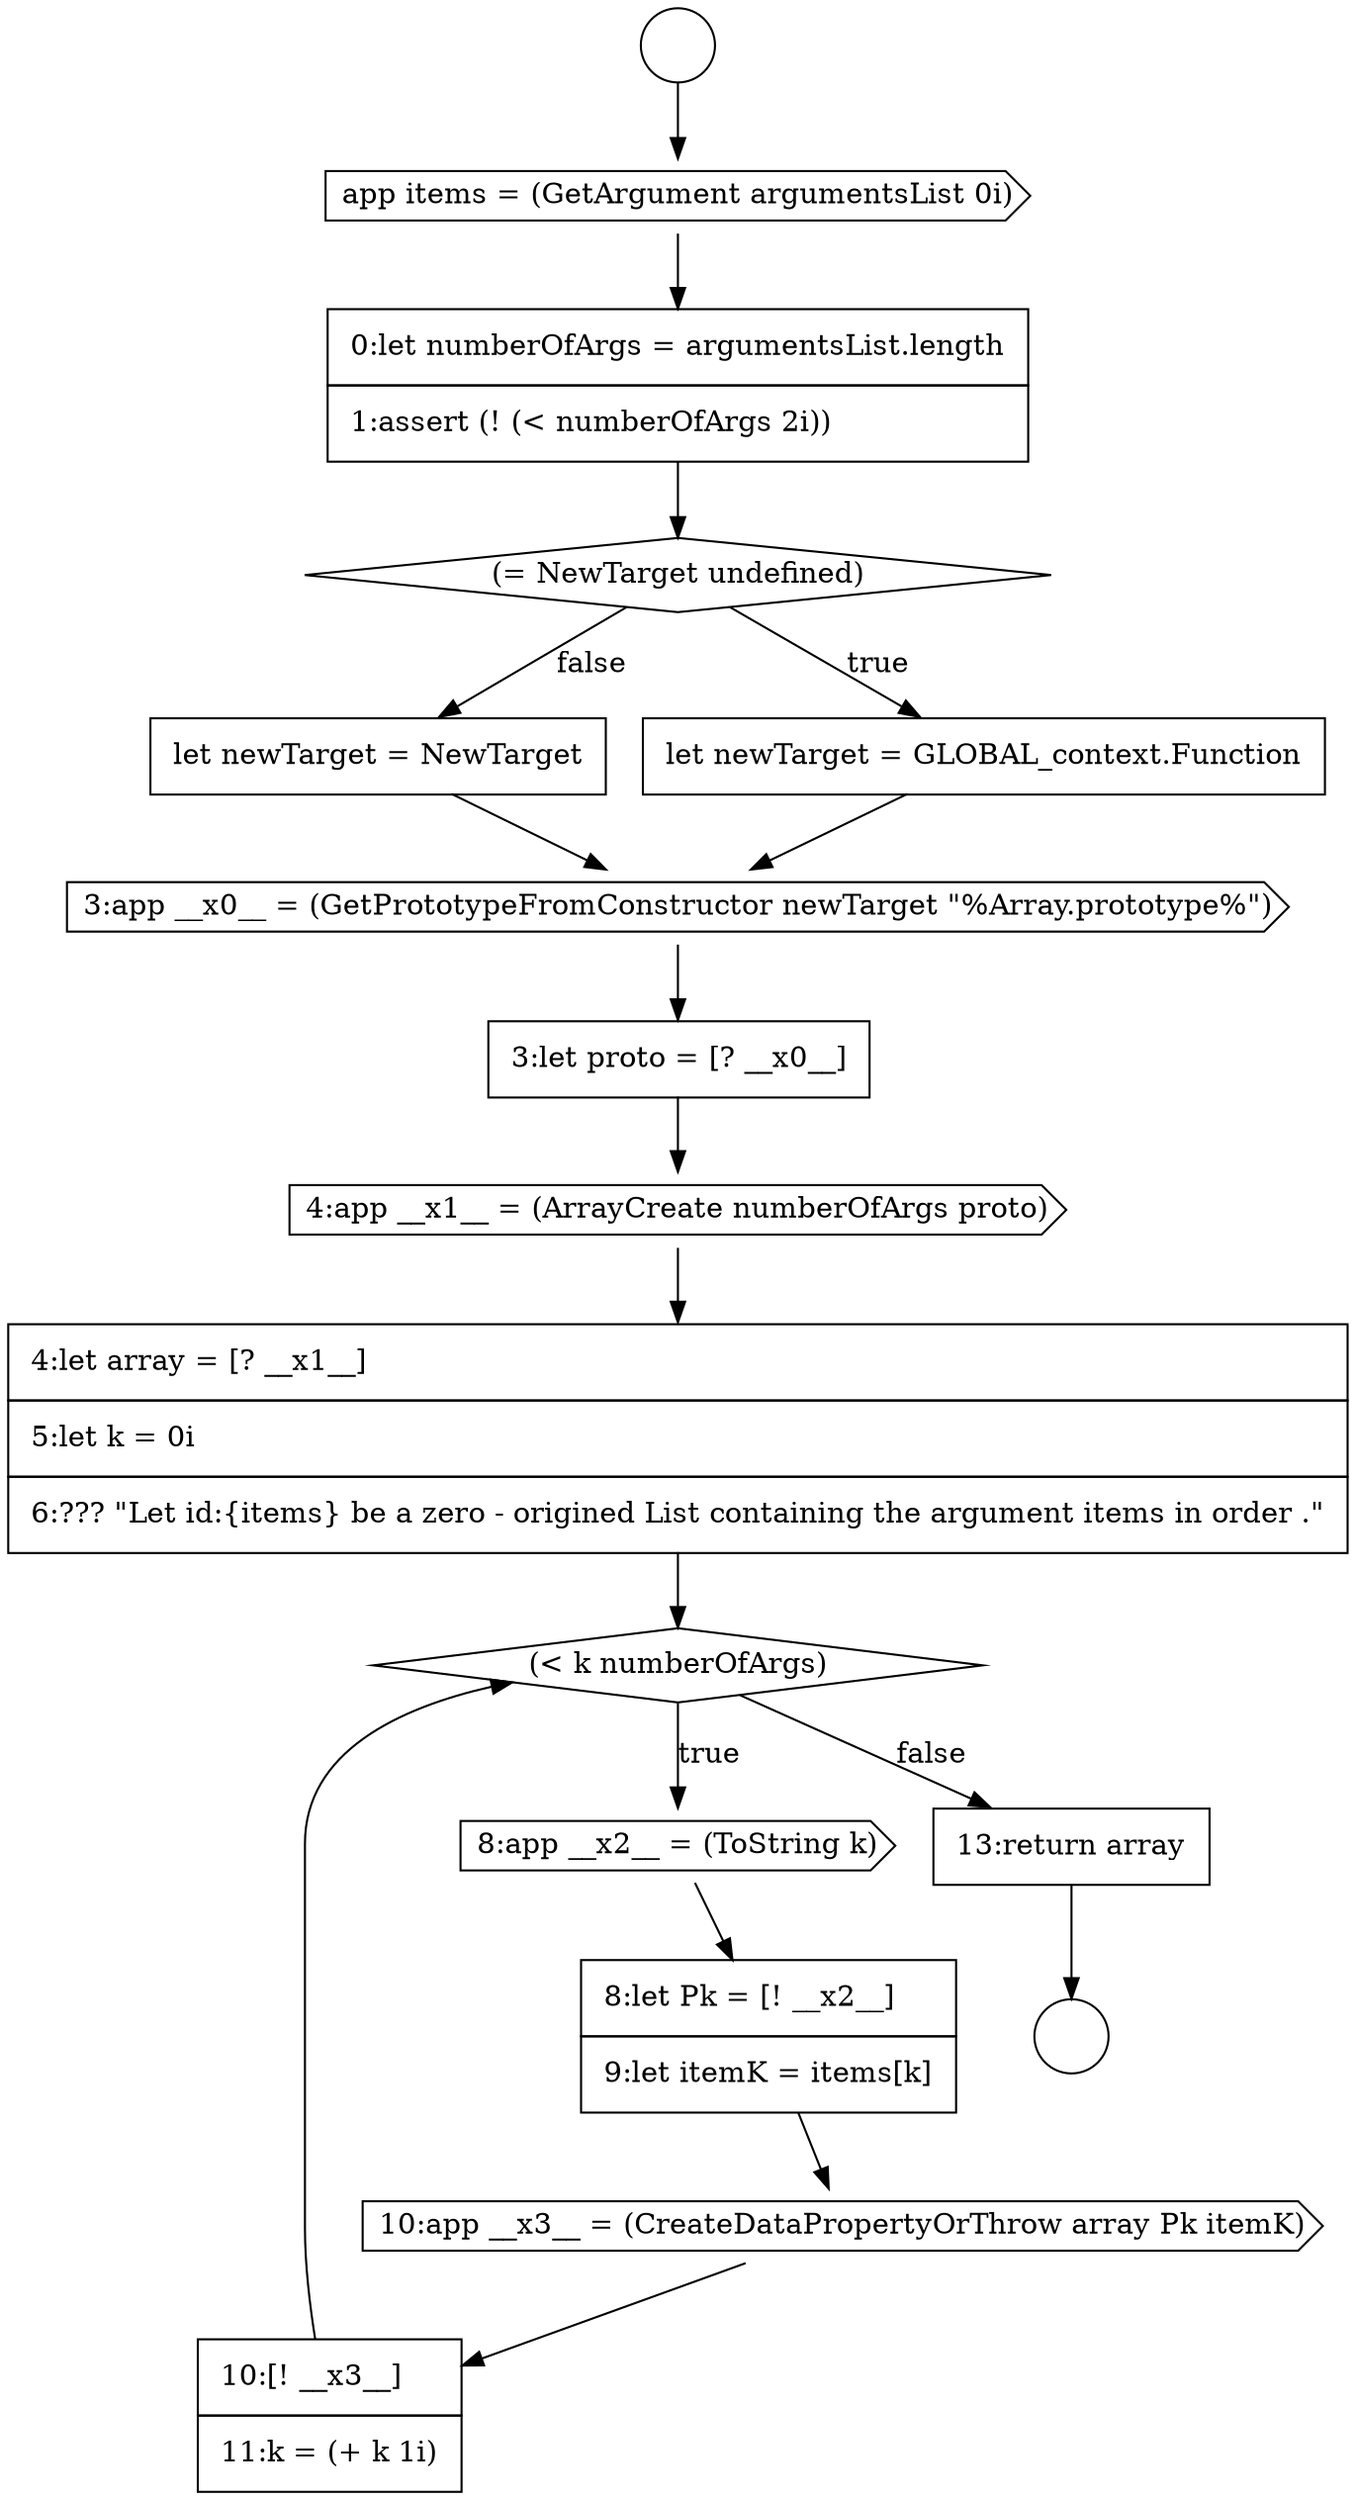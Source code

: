 digraph {
  node15325 [shape=circle label=" " color="black" fillcolor="white" style=filled]
  node15331 [shape=none, margin=0, label=<<font color="black">
    <table border="0" cellborder="1" cellspacing="0" cellpadding="10">
      <tr><td align="left">let newTarget = NewTarget</td></tr>
    </table>
  </font>> color="black" fillcolor="white" style=filled]
  node15335 [shape=none, margin=0, label=<<font color="black">
    <table border="0" cellborder="1" cellspacing="0" cellpadding="10">
      <tr><td align="left">4:let array = [? __x1__]</td></tr>
      <tr><td align="left">5:let k = 0i</td></tr>
      <tr><td align="left">6:??? &quot;Let id:{items} be a zero - origined List containing the argument items in order .&quot;</td></tr>
    </table>
  </font>> color="black" fillcolor="white" style=filled]
  node15338 [shape=none, margin=0, label=<<font color="black">
    <table border="0" cellborder="1" cellspacing="0" cellpadding="10">
      <tr><td align="left">8:let Pk = [! __x2__]</td></tr>
      <tr><td align="left">9:let itemK = items[k]</td></tr>
    </table>
  </font>> color="black" fillcolor="white" style=filled]
  node15328 [shape=none, margin=0, label=<<font color="black">
    <table border="0" cellborder="1" cellspacing="0" cellpadding="10">
      <tr><td align="left">0:let numberOfArgs = argumentsList.length</td></tr>
      <tr><td align="left">1:assert (! (&lt; numberOfArgs 2i))</td></tr>
    </table>
  </font>> color="black" fillcolor="white" style=filled]
  node15330 [shape=none, margin=0, label=<<font color="black">
    <table border="0" cellborder="1" cellspacing="0" cellpadding="10">
      <tr><td align="left">let newTarget = GLOBAL_context.Function</td></tr>
    </table>
  </font>> color="black" fillcolor="white" style=filled]
  node15339 [shape=cds, label=<<font color="black">10:app __x3__ = (CreateDataPropertyOrThrow array Pk itemK)</font>> color="black" fillcolor="white" style=filled]
  node15334 [shape=cds, label=<<font color="black">4:app __x1__ = (ArrayCreate numberOfArgs proto)</font>> color="black" fillcolor="white" style=filled]
  node15329 [shape=diamond, label=<<font color="black">(= NewTarget undefined)</font>> color="black" fillcolor="white" style=filled]
  node15333 [shape=none, margin=0, label=<<font color="black">
    <table border="0" cellborder="1" cellspacing="0" cellpadding="10">
      <tr><td align="left">3:let proto = [? __x0__]</td></tr>
    </table>
  </font>> color="black" fillcolor="white" style=filled]
  node15332 [shape=cds, label=<<font color="black">3:app __x0__ = (GetPrototypeFromConstructor newTarget &quot;%Array.prototype%&quot;)</font>> color="black" fillcolor="white" style=filled]
  node15337 [shape=cds, label=<<font color="black">8:app __x2__ = (ToString k)</font>> color="black" fillcolor="white" style=filled]
  node15327 [shape=cds, label=<<font color="black">app items = (GetArgument argumentsList 0i)</font>> color="black" fillcolor="white" style=filled]
  node15326 [shape=circle label=" " color="black" fillcolor="white" style=filled]
  node15340 [shape=none, margin=0, label=<<font color="black">
    <table border="0" cellborder="1" cellspacing="0" cellpadding="10">
      <tr><td align="left">10:[! __x3__]</td></tr>
      <tr><td align="left">11:k = (+ k 1i)</td></tr>
    </table>
  </font>> color="black" fillcolor="white" style=filled]
  node15341 [shape=none, margin=0, label=<<font color="black">
    <table border="0" cellborder="1" cellspacing="0" cellpadding="10">
      <tr><td align="left">13:return array</td></tr>
    </table>
  </font>> color="black" fillcolor="white" style=filled]
  node15336 [shape=diamond, label=<<font color="black">(&lt; k numberOfArgs)</font>> color="black" fillcolor="white" style=filled]
  node15340 -> node15336 [ color="black"]
  node15341 -> node15326 [ color="black"]
  node15338 -> node15339 [ color="black"]
  node15336 -> node15337 [label=<<font color="black">true</font>> color="black"]
  node15336 -> node15341 [label=<<font color="black">false</font>> color="black"]
  node15327 -> node15328 [ color="black"]
  node15335 -> node15336 [ color="black"]
  node15331 -> node15332 [ color="black"]
  node15334 -> node15335 [ color="black"]
  node15339 -> node15340 [ color="black"]
  node15330 -> node15332 [ color="black"]
  node15328 -> node15329 [ color="black"]
  node15333 -> node15334 [ color="black"]
  node15337 -> node15338 [ color="black"]
  node15332 -> node15333 [ color="black"]
  node15329 -> node15330 [label=<<font color="black">true</font>> color="black"]
  node15329 -> node15331 [label=<<font color="black">false</font>> color="black"]
  node15325 -> node15327 [ color="black"]
}
